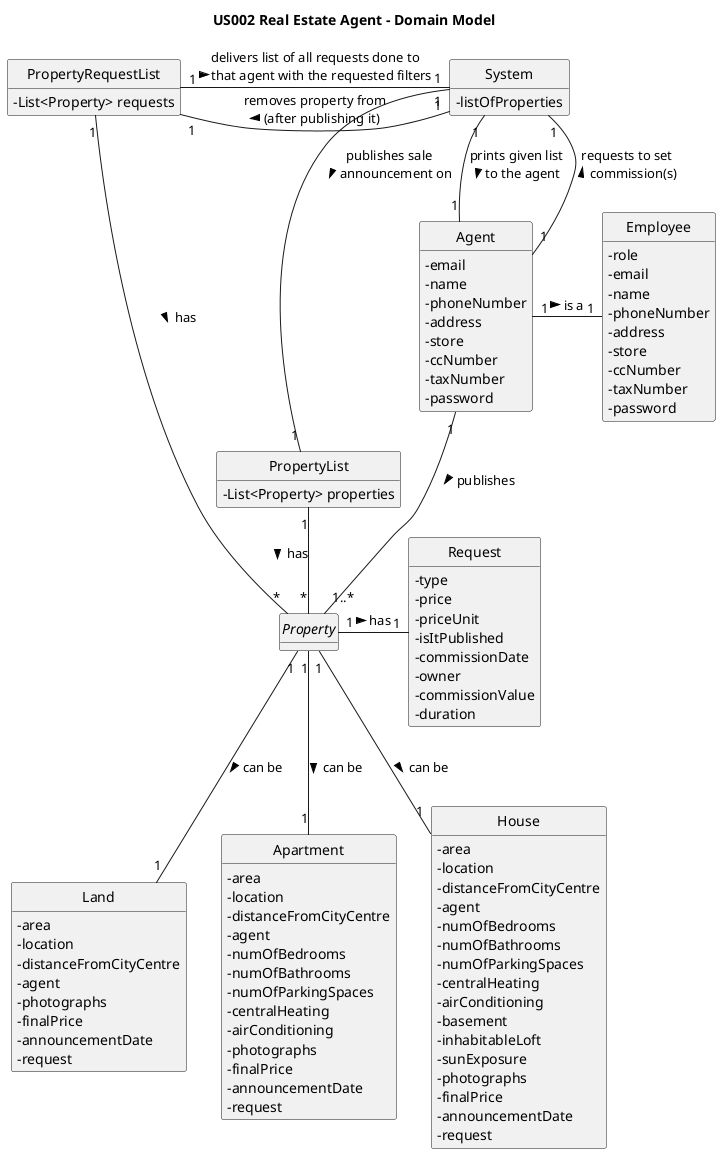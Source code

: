 @startuml

skinparam monochrome true
skinparam packageStyle rectangle
skinparam shadowing false
skinparam classAttributeIconSize 0
hide circle
'hide methods

title US002 Real Estate Agent - Domain Model

hide methods

class Employee {
-role
-email
-name
-phoneNumber
-address
-store
-ccNumber
-taxNumber
-password
}

class Agent {
-email
-name
-phoneNumber
-address
-store
-ccNumber
-taxNumber
-password
}

class System {
-listOfProperties
}

class PropertyRequestList{
-List<Property> requests
}

class PropertyList {
-List<Property> properties
}

interface Property {
}

class Request{
-type
-price
-priceUnit
-isItPublished
-commissionDate
-owner
-commissionValue
-duration
}

class Land{
-area
-location
-distanceFromCityCentre
-agent
-photographs
-finalPrice
-announcementDate
-request
}

class Apartment {
-area
-location
-distanceFromCityCentre
-agent
-numOfBedrooms
-numOfBathrooms
-numOfParkingSpaces
-centralHeating
-airConditioning
-photographs
-finalPrice
-announcementDate
-request
}

class House {
-area
-location
-distanceFromCityCentre
-agent
-numOfBedrooms
-numOfBathrooms
-numOfParkingSpaces
-centralHeating
-airConditioning
-basement
-inhabitableLoft
-sunExposure
-photographs
-finalPrice
-announcementDate
-request
}


Agent "1" -- "1" System : requests to set\ncommission(s) >
PropertyRequestList "1" - "1" System : delivers list of all requests done to\nthat agent with the requested filters >
System "1" -- "1" Agent : prints given list\nto the agent >
System "1" -- "1" PropertyRequestList : removes property from\n(after publishing it) >
System "1" -- "1" PropertyList : publishes sale\nannouncement on >

Agent "1" -- "1..*" Property : publishes >

PropertyRequestList "1" - "*" Property : has >
PropertyList "1" - "*" Property : has >
Property "1" - "1" Request : has >

Property "1" -- "1" Apartment : can be >
Property "1" -- "1" Land : can be >
Property "1" -- "1" House : can be >

Agent "1" - "1" Employee : is a >

@enduml